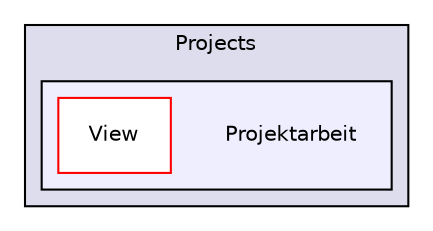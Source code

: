 digraph "C:/Users/tobia_000/Documents/Visual Studio 2013/Projects/Projektarbeit" {
  compound=true
  node [ fontsize="10", fontname="Helvetica"];
  edge [ labelfontsize="10", labelfontname="Helvetica"];
  subgraph clusterdir_04bb2f70ffe655c55e17e1c15c763378 {
    graph [ bgcolor="#ddddee", pencolor="black", label="Projects" fontname="Helvetica", fontsize="10", URL="dir_04bb2f70ffe655c55e17e1c15c763378.html"]
  subgraph clusterdir_1dde56bb14f4345fec6b683c88cb2db2 {
    graph [ bgcolor="#eeeeff", pencolor="black", label="" URL="dir_1dde56bb14f4345fec6b683c88cb2db2.html"];
    dir_1dde56bb14f4345fec6b683c88cb2db2 [shape=plaintext label="Projektarbeit"];
    dir_1922121727497e1fe79b3fa1c15705eb [shape=box label="View" color="red" fillcolor="white" style="filled" URL="dir_1922121727497e1fe79b3fa1c15705eb.html"];
  }
  }
}
